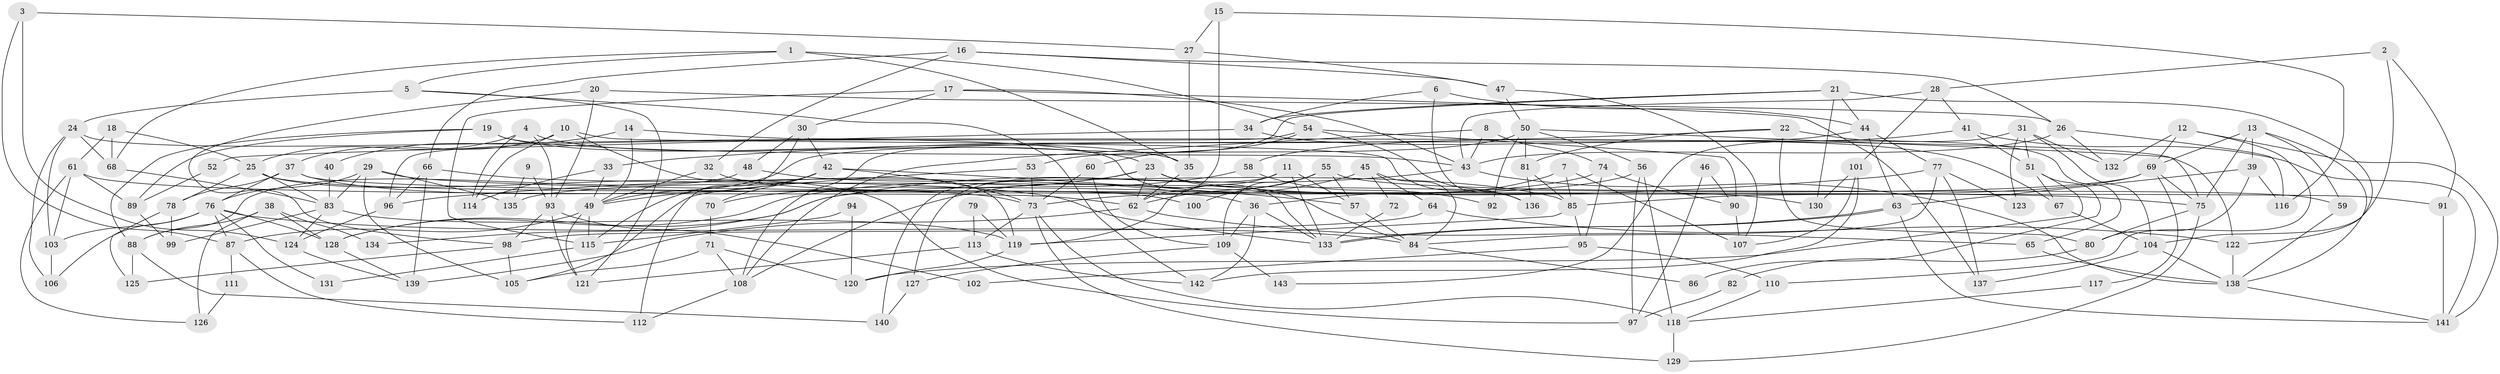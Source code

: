 // coarse degree distribution, {12: 0.046511627906976744, 9: 0.13953488372093023, 6: 0.20930232558139536, 5: 0.16279069767441862, 3: 0.06976744186046512, 13: 0.046511627906976744, 8: 0.11627906976744186, 11: 0.06976744186046512, 7: 0.11627906976744186, 10: 0.023255813953488372}
// Generated by graph-tools (version 1.1) at 2025/37/03/04/25 23:37:13]
// undirected, 143 vertices, 286 edges
graph export_dot {
  node [color=gray90,style=filled];
  1;
  2;
  3;
  4;
  5;
  6;
  7;
  8;
  9;
  10;
  11;
  12;
  13;
  14;
  15;
  16;
  17;
  18;
  19;
  20;
  21;
  22;
  23;
  24;
  25;
  26;
  27;
  28;
  29;
  30;
  31;
  32;
  33;
  34;
  35;
  36;
  37;
  38;
  39;
  40;
  41;
  42;
  43;
  44;
  45;
  46;
  47;
  48;
  49;
  50;
  51;
  52;
  53;
  54;
  55;
  56;
  57;
  58;
  59;
  60;
  61;
  62;
  63;
  64;
  65;
  66;
  67;
  68;
  69;
  70;
  71;
  72;
  73;
  74;
  75;
  76;
  77;
  78;
  79;
  80;
  81;
  82;
  83;
  84;
  85;
  86;
  87;
  88;
  89;
  90;
  91;
  92;
  93;
  94;
  95;
  96;
  97;
  98;
  99;
  100;
  101;
  102;
  103;
  104;
  105;
  106;
  107;
  108;
  109;
  110;
  111;
  112;
  113;
  114;
  115;
  116;
  117;
  118;
  119;
  120;
  121;
  122;
  123;
  124;
  125;
  126;
  127;
  128;
  129;
  130;
  131;
  132;
  133;
  134;
  135;
  136;
  137;
  138;
  139;
  140;
  141;
  142;
  143;
  1 -- 35;
  1 -- 5;
  1 -- 54;
  1 -- 68;
  2 -- 28;
  2 -- 104;
  2 -- 91;
  3 -- 27;
  3 -- 87;
  3 -- 124;
  4 -- 114;
  4 -- 25;
  4 -- 23;
  4 -- 93;
  5 -- 121;
  5 -- 24;
  5 -- 142;
  6 -- 44;
  6 -- 136;
  6 -- 34;
  7 -- 85;
  7 -- 36;
  7 -- 107;
  8 -- 43;
  8 -- 108;
  8 -- 74;
  9 -- 93;
  9 -- 135;
  10 -- 136;
  10 -- 119;
  10 -- 37;
  10 -- 114;
  11 -- 57;
  11 -- 127;
  11 -- 119;
  11 -- 133;
  12 -- 69;
  12 -- 141;
  12 -- 110;
  12 -- 132;
  13 -- 75;
  13 -- 69;
  13 -- 39;
  13 -- 59;
  13 -- 138;
  14 -- 122;
  14 -- 49;
  14 -- 40;
  15 -- 62;
  15 -- 27;
  15 -- 116;
  16 -- 26;
  16 -- 66;
  16 -- 32;
  16 -- 47;
  17 -- 137;
  17 -- 43;
  17 -- 30;
  17 -- 115;
  18 -- 61;
  18 -- 25;
  18 -- 68;
  19 -- 88;
  19 -- 43;
  19 -- 35;
  19 -- 89;
  20 -- 93;
  20 -- 98;
  20 -- 26;
  21 -- 130;
  21 -- 34;
  21 -- 44;
  21 -- 108;
  21 -- 122;
  22 -- 65;
  22 -- 80;
  22 -- 33;
  22 -- 81;
  23 -- 62;
  23 -- 70;
  23 -- 84;
  23 -- 130;
  23 -- 140;
  24 -- 133;
  24 -- 68;
  24 -- 103;
  24 -- 106;
  25 -- 83;
  25 -- 36;
  25 -- 78;
  25 -- 97;
  26 -- 116;
  26 -- 43;
  26 -- 132;
  27 -- 35;
  27 -- 47;
  28 -- 101;
  28 -- 43;
  28 -- 41;
  29 -- 76;
  29 -- 83;
  29 -- 75;
  29 -- 105;
  29 -- 135;
  30 -- 42;
  30 -- 48;
  30 -- 112;
  31 -- 51;
  31 -- 132;
  31 -- 104;
  31 -- 123;
  31 -- 143;
  32 -- 49;
  32 -- 100;
  33 -- 49;
  33 -- 114;
  34 -- 67;
  34 -- 52;
  35 -- 62;
  36 -- 109;
  36 -- 133;
  36 -- 142;
  37 -- 76;
  37 -- 73;
  37 -- 78;
  37 -- 91;
  38 -- 128;
  38 -- 88;
  38 -- 126;
  38 -- 134;
  39 -- 63;
  39 -- 80;
  39 -- 116;
  40 -- 83;
  41 -- 141;
  41 -- 51;
  41 -- 58;
  42 -- 70;
  42 -- 49;
  42 -- 57;
  42 -- 73;
  42 -- 115;
  43 -- 138;
  43 -- 134;
  44 -- 49;
  44 -- 63;
  44 -- 77;
  45 -- 84;
  45 -- 64;
  45 -- 72;
  45 -- 108;
  46 -- 97;
  46 -- 90;
  47 -- 50;
  47 -- 107;
  48 -- 85;
  48 -- 88;
  49 -- 87;
  49 -- 115;
  49 -- 121;
  50 -- 81;
  50 -- 75;
  50 -- 53;
  50 -- 56;
  50 -- 92;
  51 -- 120;
  51 -- 67;
  51 -- 86;
  52 -- 89;
  53 -- 73;
  53 -- 105;
  54 -- 90;
  54 -- 60;
  54 -- 96;
  54 -- 136;
  55 -- 59;
  55 -- 57;
  55 -- 62;
  55 -- 100;
  55 -- 109;
  56 -- 73;
  56 -- 97;
  56 -- 118;
  57 -- 84;
  58 -- 128;
  58 -- 92;
  59 -- 138;
  60 -- 73;
  60 -- 109;
  61 -- 103;
  61 -- 62;
  61 -- 89;
  61 -- 126;
  62 -- 139;
  62 -- 65;
  63 -- 133;
  63 -- 133;
  63 -- 141;
  64 -- 122;
  64 -- 98;
  65 -- 138;
  66 -- 133;
  66 -- 96;
  66 -- 139;
  67 -- 104;
  68 -- 83;
  69 -- 75;
  69 -- 85;
  69 -- 117;
  69 -- 135;
  70 -- 71;
  71 -- 108;
  71 -- 105;
  71 -- 120;
  72 -- 133;
  73 -- 113;
  73 -- 118;
  73 -- 129;
  74 -- 128;
  74 -- 90;
  74 -- 95;
  75 -- 129;
  75 -- 80;
  76 -- 103;
  76 -- 84;
  76 -- 87;
  76 -- 106;
  76 -- 128;
  76 -- 131;
  77 -- 96;
  77 -- 84;
  77 -- 123;
  77 -- 137;
  78 -- 99;
  78 -- 125;
  79 -- 119;
  79 -- 113;
  80 -- 82;
  81 -- 85;
  81 -- 136;
  82 -- 97;
  83 -- 99;
  83 -- 119;
  83 -- 124;
  84 -- 86;
  85 -- 95;
  85 -- 119;
  87 -- 112;
  87 -- 111;
  88 -- 125;
  88 -- 140;
  89 -- 99;
  90 -- 107;
  91 -- 141;
  93 -- 121;
  93 -- 98;
  93 -- 102;
  94 -- 120;
  94 -- 115;
  95 -- 110;
  95 -- 102;
  96 -- 124;
  98 -- 105;
  98 -- 125;
  101 -- 107;
  101 -- 142;
  101 -- 130;
  103 -- 106;
  104 -- 138;
  104 -- 137;
  108 -- 112;
  109 -- 127;
  109 -- 143;
  110 -- 118;
  111 -- 126;
  113 -- 142;
  113 -- 121;
  115 -- 131;
  117 -- 118;
  118 -- 129;
  119 -- 120;
  122 -- 138;
  124 -- 139;
  127 -- 140;
  128 -- 139;
  138 -- 141;
}
